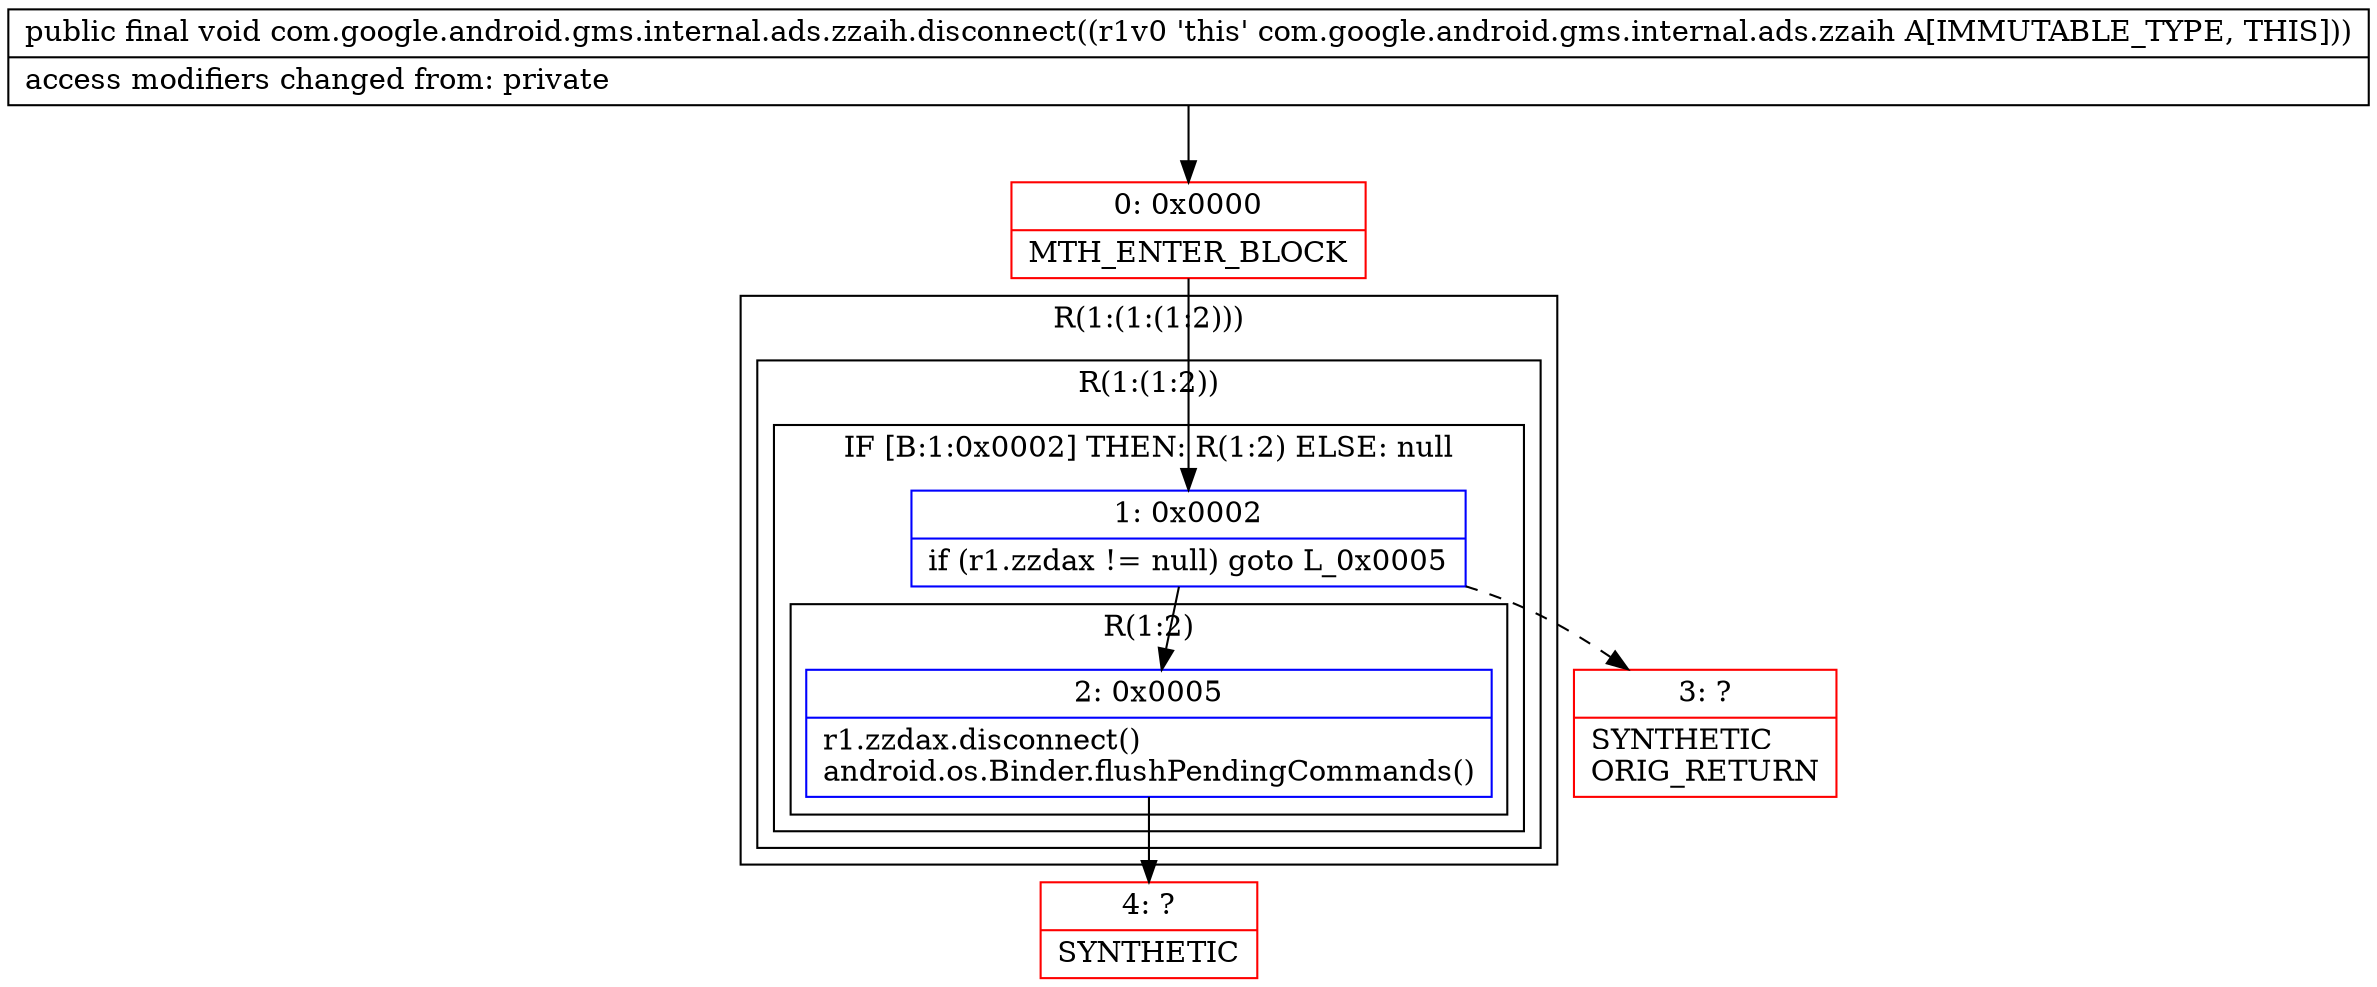 digraph "CFG forcom.google.android.gms.internal.ads.zzaih.disconnect()V" {
subgraph cluster_Region_305506084 {
label = "R(1:(1:(1:2)))";
node [shape=record,color=blue];
subgraph cluster_Region_1706163096 {
label = "R(1:(1:2))";
node [shape=record,color=blue];
subgraph cluster_IfRegion_1525902189 {
label = "IF [B:1:0x0002] THEN: R(1:2) ELSE: null";
node [shape=record,color=blue];
Node_1 [shape=record,label="{1\:\ 0x0002|if (r1.zzdax != null) goto L_0x0005\l}"];
subgraph cluster_Region_699442109 {
label = "R(1:2)";
node [shape=record,color=blue];
Node_2 [shape=record,label="{2\:\ 0x0005|r1.zzdax.disconnect()\landroid.os.Binder.flushPendingCommands()\l}"];
}
}
}
}
Node_0 [shape=record,color=red,label="{0\:\ 0x0000|MTH_ENTER_BLOCK\l}"];
Node_3 [shape=record,color=red,label="{3\:\ ?|SYNTHETIC\lORIG_RETURN\l}"];
Node_4 [shape=record,color=red,label="{4\:\ ?|SYNTHETIC\l}"];
MethodNode[shape=record,label="{public final void com.google.android.gms.internal.ads.zzaih.disconnect((r1v0 'this' com.google.android.gms.internal.ads.zzaih A[IMMUTABLE_TYPE, THIS]))  | access modifiers changed from: private\l}"];
MethodNode -> Node_0;
Node_1 -> Node_2;
Node_1 -> Node_3[style=dashed];
Node_2 -> Node_4;
Node_0 -> Node_1;
}

